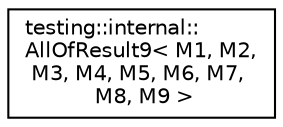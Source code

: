 digraph "Graphical Class Hierarchy"
{
  edge [fontname="Helvetica",fontsize="10",labelfontname="Helvetica",labelfontsize="10"];
  node [fontname="Helvetica",fontsize="10",shape=record];
  rankdir="LR";
  Node0 [label="testing::internal::\lAllOfResult9\< M1, M2,\l M3, M4, M5, M6, M7,\l M8, M9 \>",height=0.2,width=0.4,color="black", fillcolor="white", style="filled",URL="$structtesting_1_1internal_1_1AllOfResult9.html"];
}
